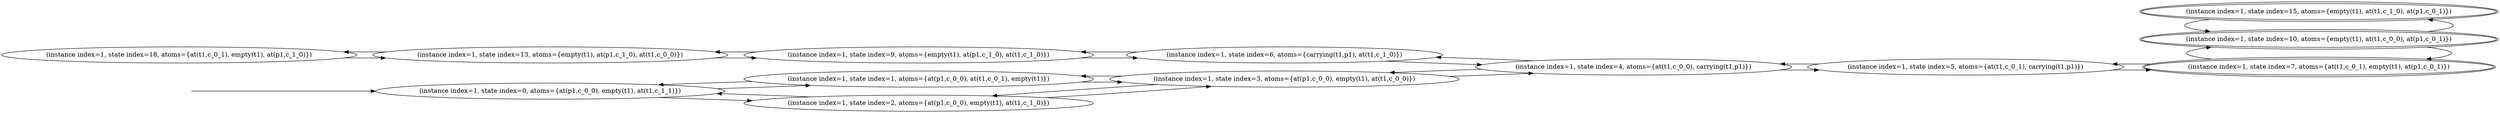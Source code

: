 digraph {
rankdir="LR"
s18[label="(instance index=1, state index=18, atoms={at(t1,c_0_1), empty(t1), at(p1,c_1_0)})"]
s13[label="(instance index=1, state index=13, atoms={empty(t1), at(p1,c_1_0), at(t1,c_0_0)})"]
s0[label="(instance index=1, state index=0, atoms={at(p1,c_0_0), empty(t1), at(t1,c_1_1)})"]
s9[label="(instance index=1, state index=9, atoms={empty(t1), at(p1,c_1_0), at(t1,c_1_0)})"]
s1[label="(instance index=1, state index=1, atoms={at(p1,c_0_0), at(t1,c_0_1), empty(t1)})"]
s2[label="(instance index=1, state index=2, atoms={at(p1,c_0_0), empty(t1), at(t1,c_1_0)})"]
s6[label="(instance index=1, state index=6, atoms={carrying(t1,p1), at(t1,c_1_0)})"]
s3[label="(instance index=1, state index=3, atoms={at(p1,c_0_0), empty(t1), at(t1,c_0_0)})"]
s4[label="(instance index=1, state index=4, atoms={at(t1,c_0_0), carrying(t1,p1)})"]
s5[label="(instance index=1, state index=5, atoms={at(t1,c_0_1), carrying(t1,p1)})"]
s10[peripheries=2,label="(instance index=1, state index=10, atoms={empty(t1), at(t1,c_0_0), at(p1,c_0_1)})"]
s7[peripheries=2,label="(instance index=1, state index=7, atoms={at(t1,c_0_1), empty(t1), at(p1,c_0_1)})"]
s15[peripheries=2,label="(instance index=1, state index=15, atoms={empty(t1), at(t1,c_1_0), at(p1,c_0_1)})"]
Dangling [ label = "", style = invis ]
{ rank = same; Dangling }
Dangling -> s0
{ rank = same; s0}
{ rank = same; s13,s0}
{ rank = same; s9,s1,s2}
{ rank = same; s6,s3}
{ rank = same; s4}
{ rank = same; s5}
{ rank = same; s10,s7,s15}
{
s18->s13
}
{
s13->s18
s13->s9
s0->s2
s0->s1
}
{
s9->s6
s9->s13
s1->s3
s1->s0
s2->s3
s2->s0
}
{
s6->s4
s6->s9
s3->s2
s3->s4
s3->s1
}
{
s4->s5
s4->s6
s4->s3
}
{
s5->s7
s5->s4
}
{
s10->s15
s10->s7
s7->s5
s7->s10
s15->s10
}
}
